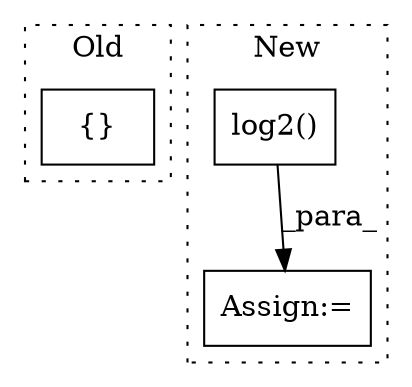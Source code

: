 digraph G {
subgraph cluster0 {
1 [label="{}" a="59" s="2162,2825" l="62,0" shape="box"];
label = "Old";
style="dotted";
}
subgraph cluster1 {
2 [label="log2()" a="75" s="2165,2179" l="10,1" shape="box"];
3 [label="Assign:=" a="68" s="2158" l="3" shape="box"];
label = "New";
style="dotted";
}
2 -> 3 [label="_para_"];
}